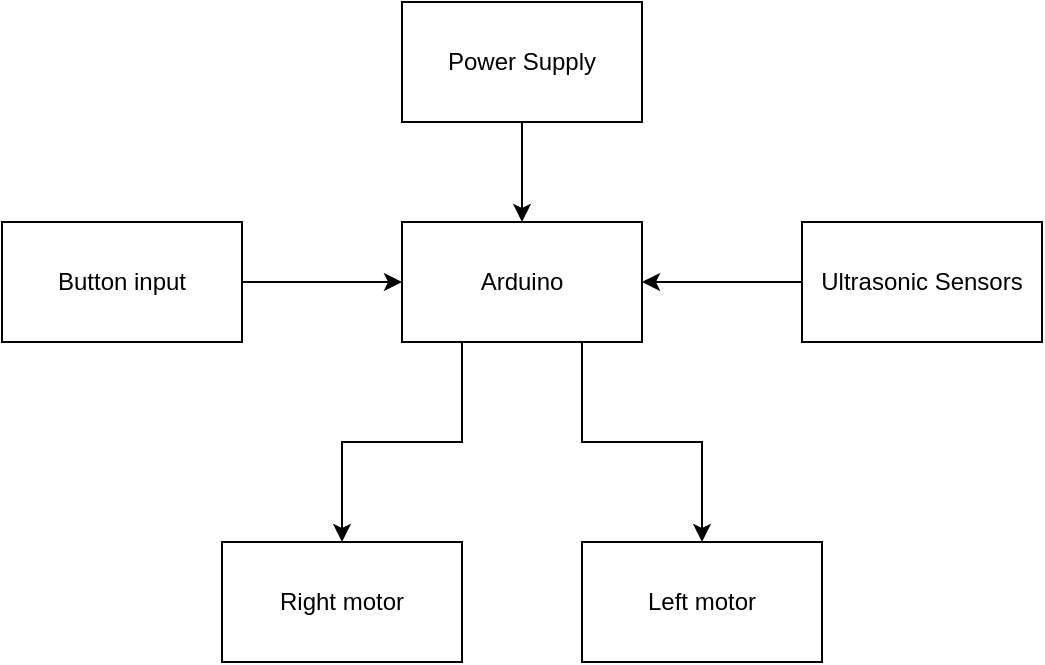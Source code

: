 <mxfile version="20.8.20" type="device"><diagram name="Page-1" id="D4Ww8YAs336xYeih9KsA"><mxGraphModel dx="1434" dy="804" grid="1" gridSize="10" guides="1" tooltips="1" connect="1" arrows="1" fold="1" page="1" pageScale="1" pageWidth="1800" pageHeight="1400" math="0" shadow="0"><root><mxCell id="0"/><mxCell id="1" parent="0"/><mxCell id="i_Oe-BNQZ-_6sUnDzPlH-13" style="edgeStyle=orthogonalEdgeStyle;rounded=0;orthogonalLoop=1;jettySize=auto;html=1;exitX=0.25;exitY=1;exitDx=0;exitDy=0;entryX=0.5;entryY=0;entryDx=0;entryDy=0;" edge="1" parent="1" source="i_Oe-BNQZ-_6sUnDzPlH-1" target="i_Oe-BNQZ-_6sUnDzPlH-5"><mxGeometry relative="1" as="geometry"/></mxCell><mxCell id="i_Oe-BNQZ-_6sUnDzPlH-14" style="edgeStyle=orthogonalEdgeStyle;rounded=0;orthogonalLoop=1;jettySize=auto;html=1;exitX=0.75;exitY=1;exitDx=0;exitDy=0;entryX=0.5;entryY=0;entryDx=0;entryDy=0;" edge="1" parent="1" source="i_Oe-BNQZ-_6sUnDzPlH-1" target="i_Oe-BNQZ-_6sUnDzPlH-6"><mxGeometry relative="1" as="geometry"/></mxCell><mxCell id="i_Oe-BNQZ-_6sUnDzPlH-1" value="Arduino" style="rounded=0;whiteSpace=wrap;html=1;" vertex="1" parent="1"><mxGeometry x="680" y="380" width="120" height="60" as="geometry"/></mxCell><mxCell id="i_Oe-BNQZ-_6sUnDzPlH-11" style="edgeStyle=orthogonalEdgeStyle;rounded=0;orthogonalLoop=1;jettySize=auto;html=1;exitX=0;exitY=0.5;exitDx=0;exitDy=0;entryX=1;entryY=0.5;entryDx=0;entryDy=0;" edge="1" parent="1" source="i_Oe-BNQZ-_6sUnDzPlH-2" target="i_Oe-BNQZ-_6sUnDzPlH-1"><mxGeometry relative="1" as="geometry"/></mxCell><mxCell id="i_Oe-BNQZ-_6sUnDzPlH-2" value="Ultrasonic Sensors" style="rounded=0;whiteSpace=wrap;html=1;" vertex="1" parent="1"><mxGeometry x="880" y="380" width="120" height="60" as="geometry"/></mxCell><mxCell id="i_Oe-BNQZ-_6sUnDzPlH-12" style="edgeStyle=orthogonalEdgeStyle;rounded=0;orthogonalLoop=1;jettySize=auto;html=1;exitX=0.5;exitY=1;exitDx=0;exitDy=0;entryX=0.5;entryY=0;entryDx=0;entryDy=0;" edge="1" parent="1" source="i_Oe-BNQZ-_6sUnDzPlH-3" target="i_Oe-BNQZ-_6sUnDzPlH-1"><mxGeometry relative="1" as="geometry"/></mxCell><mxCell id="i_Oe-BNQZ-_6sUnDzPlH-3" value="Power Supply" style="rounded=0;whiteSpace=wrap;html=1;" vertex="1" parent="1"><mxGeometry x="680" y="270" width="120" height="60" as="geometry"/></mxCell><mxCell id="i_Oe-BNQZ-_6sUnDzPlH-10" style="edgeStyle=orthogonalEdgeStyle;rounded=0;orthogonalLoop=1;jettySize=auto;html=1;exitX=1;exitY=0.5;exitDx=0;exitDy=0;" edge="1" parent="1" source="i_Oe-BNQZ-_6sUnDzPlH-4" target="i_Oe-BNQZ-_6sUnDzPlH-1"><mxGeometry relative="1" as="geometry"/></mxCell><mxCell id="i_Oe-BNQZ-_6sUnDzPlH-4" value="Button input" style="rounded=0;whiteSpace=wrap;html=1;" vertex="1" parent="1"><mxGeometry x="480" y="380" width="120" height="60" as="geometry"/></mxCell><mxCell id="i_Oe-BNQZ-_6sUnDzPlH-5" value="Right motor" style="rounded=0;whiteSpace=wrap;html=1;" vertex="1" parent="1"><mxGeometry x="590" y="540" width="120" height="60" as="geometry"/></mxCell><mxCell id="i_Oe-BNQZ-_6sUnDzPlH-6" value="Left motor" style="rounded=0;whiteSpace=wrap;html=1;" vertex="1" parent="1"><mxGeometry x="770" y="540" width="120" height="60" as="geometry"/></mxCell></root></mxGraphModel></diagram></mxfile>